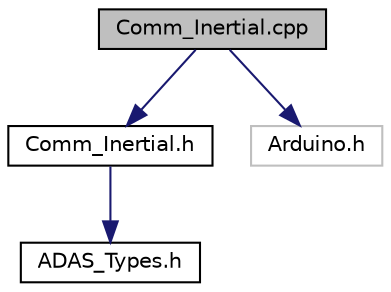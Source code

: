 digraph "Comm_Inertial.cpp"
{
 // INTERACTIVE_SVG=YES
 // LATEX_PDF_SIZE
  bgcolor="transparent";
  edge [fontname="Helvetica",fontsize="10",labelfontname="Helvetica",labelfontsize="10"];
  node [fontname="Helvetica",fontsize="10",shape=record];
  Node0 [label="Comm_Inertial.cpp",height=0.2,width=0.4,color="black", fillcolor="grey75", style="filled", fontcolor="black",tooltip="Application file for intertial communication."];
  Node0 -> Node1 [color="midnightblue",fontsize="10",style="solid"];
  Node1 [label="Comm_Inertial.h",height=0.2,width=0.4,color="black",URL="$_comm___inertial_8h.html",tooltip="Application file for inertial communication."];
  Node1 -> Node2 [color="midnightblue",fontsize="10",style="solid"];
  Node2 [label="ADAS_Types.h",height=0.2,width=0.4,color="black",URL="$_a_d_a_s___types_8h.html",tooltip=" "];
  Node0 -> Node3 [color="midnightblue",fontsize="10",style="solid"];
  Node3 [label="Arduino.h",height=0.2,width=0.4,color="grey75",tooltip=" "];
}
